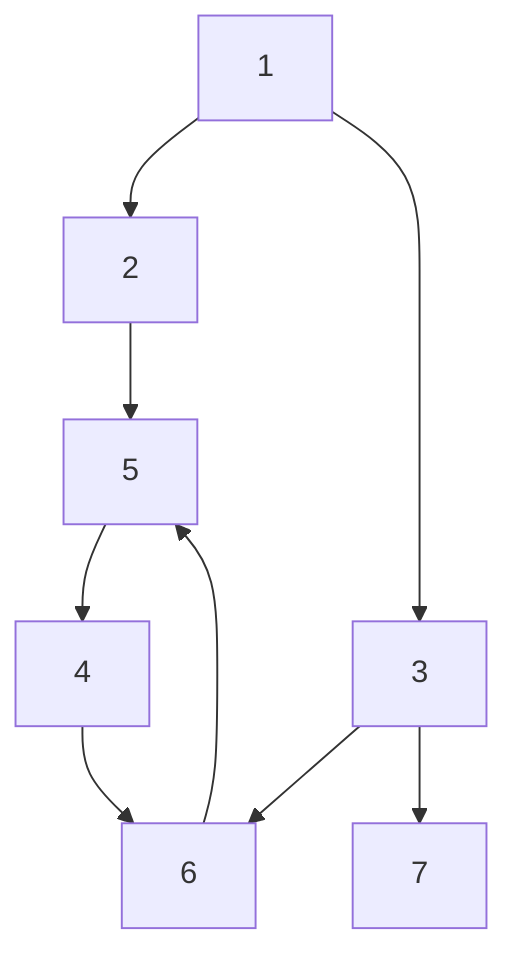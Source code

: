 graph TD;
    1 --> 2
    2 --> 5
    1 --> 3
    3 --> 6
    3 --> 7
    6 --> 5
    5 --> 4
    4 --> 6